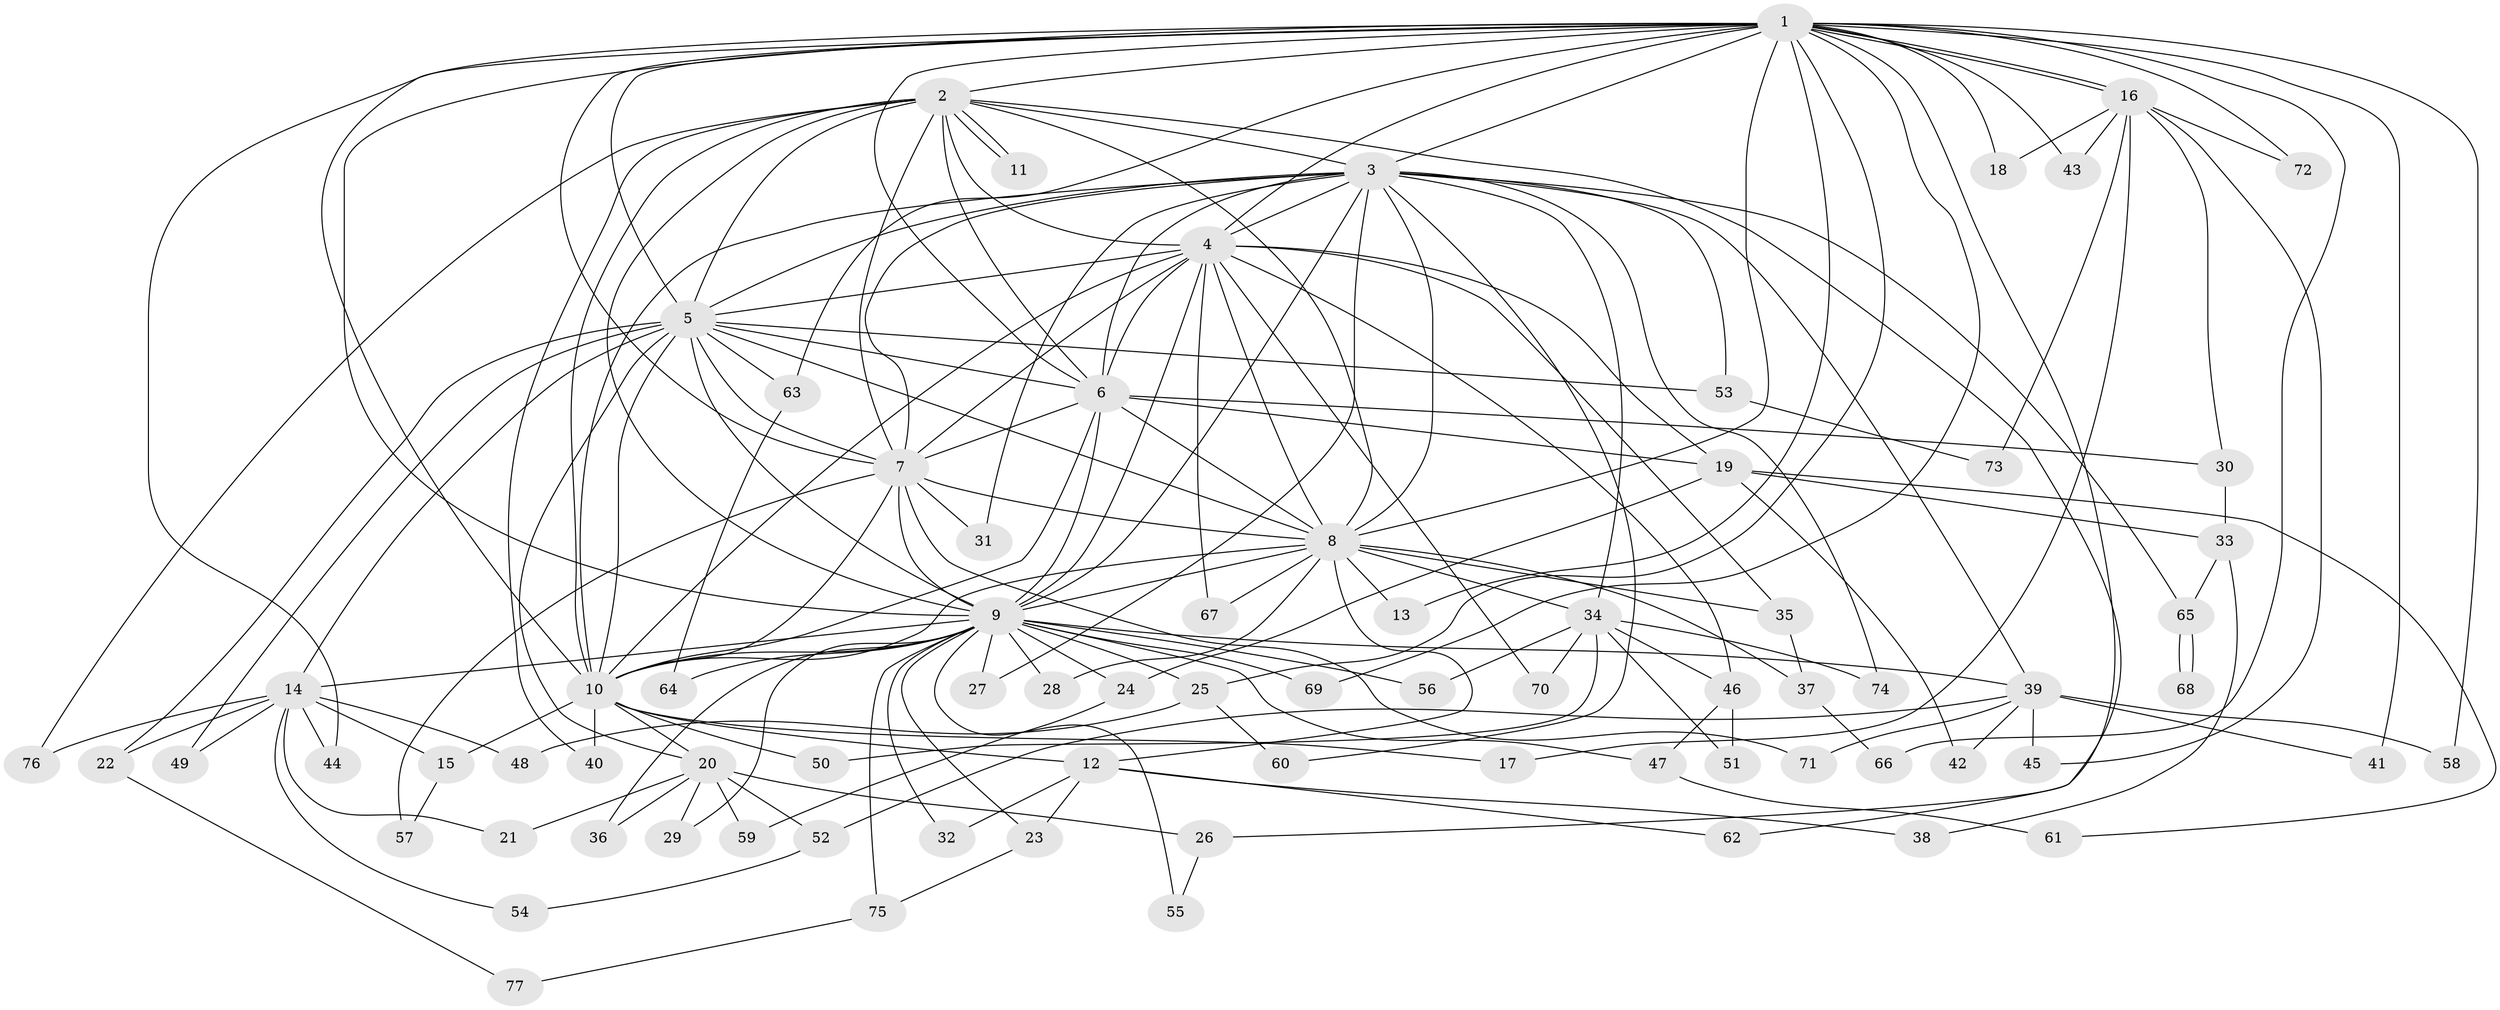 // Generated by graph-tools (version 1.1) at 2025/44/03/09/25 04:44:01]
// undirected, 77 vertices, 179 edges
graph export_dot {
graph [start="1"]
  node [color=gray90,style=filled];
  1;
  2;
  3;
  4;
  5;
  6;
  7;
  8;
  9;
  10;
  11;
  12;
  13;
  14;
  15;
  16;
  17;
  18;
  19;
  20;
  21;
  22;
  23;
  24;
  25;
  26;
  27;
  28;
  29;
  30;
  31;
  32;
  33;
  34;
  35;
  36;
  37;
  38;
  39;
  40;
  41;
  42;
  43;
  44;
  45;
  46;
  47;
  48;
  49;
  50;
  51;
  52;
  53;
  54;
  55;
  56;
  57;
  58;
  59;
  60;
  61;
  62;
  63;
  64;
  65;
  66;
  67;
  68;
  69;
  70;
  71;
  72;
  73;
  74;
  75;
  76;
  77;
  1 -- 2;
  1 -- 3;
  1 -- 4;
  1 -- 5;
  1 -- 6;
  1 -- 7;
  1 -- 8;
  1 -- 9;
  1 -- 10;
  1 -- 13;
  1 -- 16;
  1 -- 16;
  1 -- 18;
  1 -- 25;
  1 -- 26;
  1 -- 41;
  1 -- 43;
  1 -- 44;
  1 -- 58;
  1 -- 63;
  1 -- 66;
  1 -- 69;
  1 -- 72;
  2 -- 3;
  2 -- 4;
  2 -- 5;
  2 -- 6;
  2 -- 7;
  2 -- 8;
  2 -- 9;
  2 -- 10;
  2 -- 11;
  2 -- 11;
  2 -- 40;
  2 -- 62;
  2 -- 76;
  3 -- 4;
  3 -- 5;
  3 -- 6;
  3 -- 7;
  3 -- 8;
  3 -- 9;
  3 -- 10;
  3 -- 27;
  3 -- 31;
  3 -- 34;
  3 -- 39;
  3 -- 53;
  3 -- 60;
  3 -- 65;
  3 -- 74;
  4 -- 5;
  4 -- 6;
  4 -- 7;
  4 -- 8;
  4 -- 9;
  4 -- 10;
  4 -- 19;
  4 -- 35;
  4 -- 46;
  4 -- 67;
  4 -- 70;
  5 -- 6;
  5 -- 7;
  5 -- 8;
  5 -- 9;
  5 -- 10;
  5 -- 14;
  5 -- 20;
  5 -- 22;
  5 -- 49;
  5 -- 53;
  5 -- 63;
  6 -- 7;
  6 -- 8;
  6 -- 9;
  6 -- 10;
  6 -- 19;
  6 -- 30;
  7 -- 8;
  7 -- 9;
  7 -- 10;
  7 -- 31;
  7 -- 57;
  7 -- 71;
  8 -- 9;
  8 -- 10;
  8 -- 12;
  8 -- 13;
  8 -- 28;
  8 -- 34;
  8 -- 35;
  8 -- 37;
  8 -- 67;
  9 -- 10;
  9 -- 14;
  9 -- 23;
  9 -- 24;
  9 -- 25;
  9 -- 27;
  9 -- 28;
  9 -- 29;
  9 -- 32;
  9 -- 36;
  9 -- 39;
  9 -- 47;
  9 -- 55;
  9 -- 56;
  9 -- 64;
  9 -- 69;
  9 -- 75;
  10 -- 12;
  10 -- 15;
  10 -- 17;
  10 -- 20;
  10 -- 40;
  10 -- 50;
  12 -- 23;
  12 -- 32;
  12 -- 38;
  12 -- 62;
  14 -- 15;
  14 -- 21;
  14 -- 22;
  14 -- 44;
  14 -- 48;
  14 -- 49;
  14 -- 54;
  14 -- 76;
  15 -- 57;
  16 -- 17;
  16 -- 18;
  16 -- 30;
  16 -- 43;
  16 -- 45;
  16 -- 72;
  16 -- 73;
  19 -- 24;
  19 -- 33;
  19 -- 42;
  19 -- 61;
  20 -- 21;
  20 -- 26;
  20 -- 29;
  20 -- 36;
  20 -- 52;
  20 -- 59;
  22 -- 77;
  23 -- 75;
  24 -- 59;
  25 -- 48;
  25 -- 60;
  26 -- 55;
  30 -- 33;
  33 -- 38;
  33 -- 65;
  34 -- 46;
  34 -- 50;
  34 -- 51;
  34 -- 56;
  34 -- 70;
  34 -- 74;
  35 -- 37;
  37 -- 66;
  39 -- 41;
  39 -- 42;
  39 -- 45;
  39 -- 52;
  39 -- 58;
  39 -- 71;
  46 -- 47;
  46 -- 51;
  47 -- 61;
  52 -- 54;
  53 -- 73;
  63 -- 64;
  65 -- 68;
  65 -- 68;
  75 -- 77;
}
